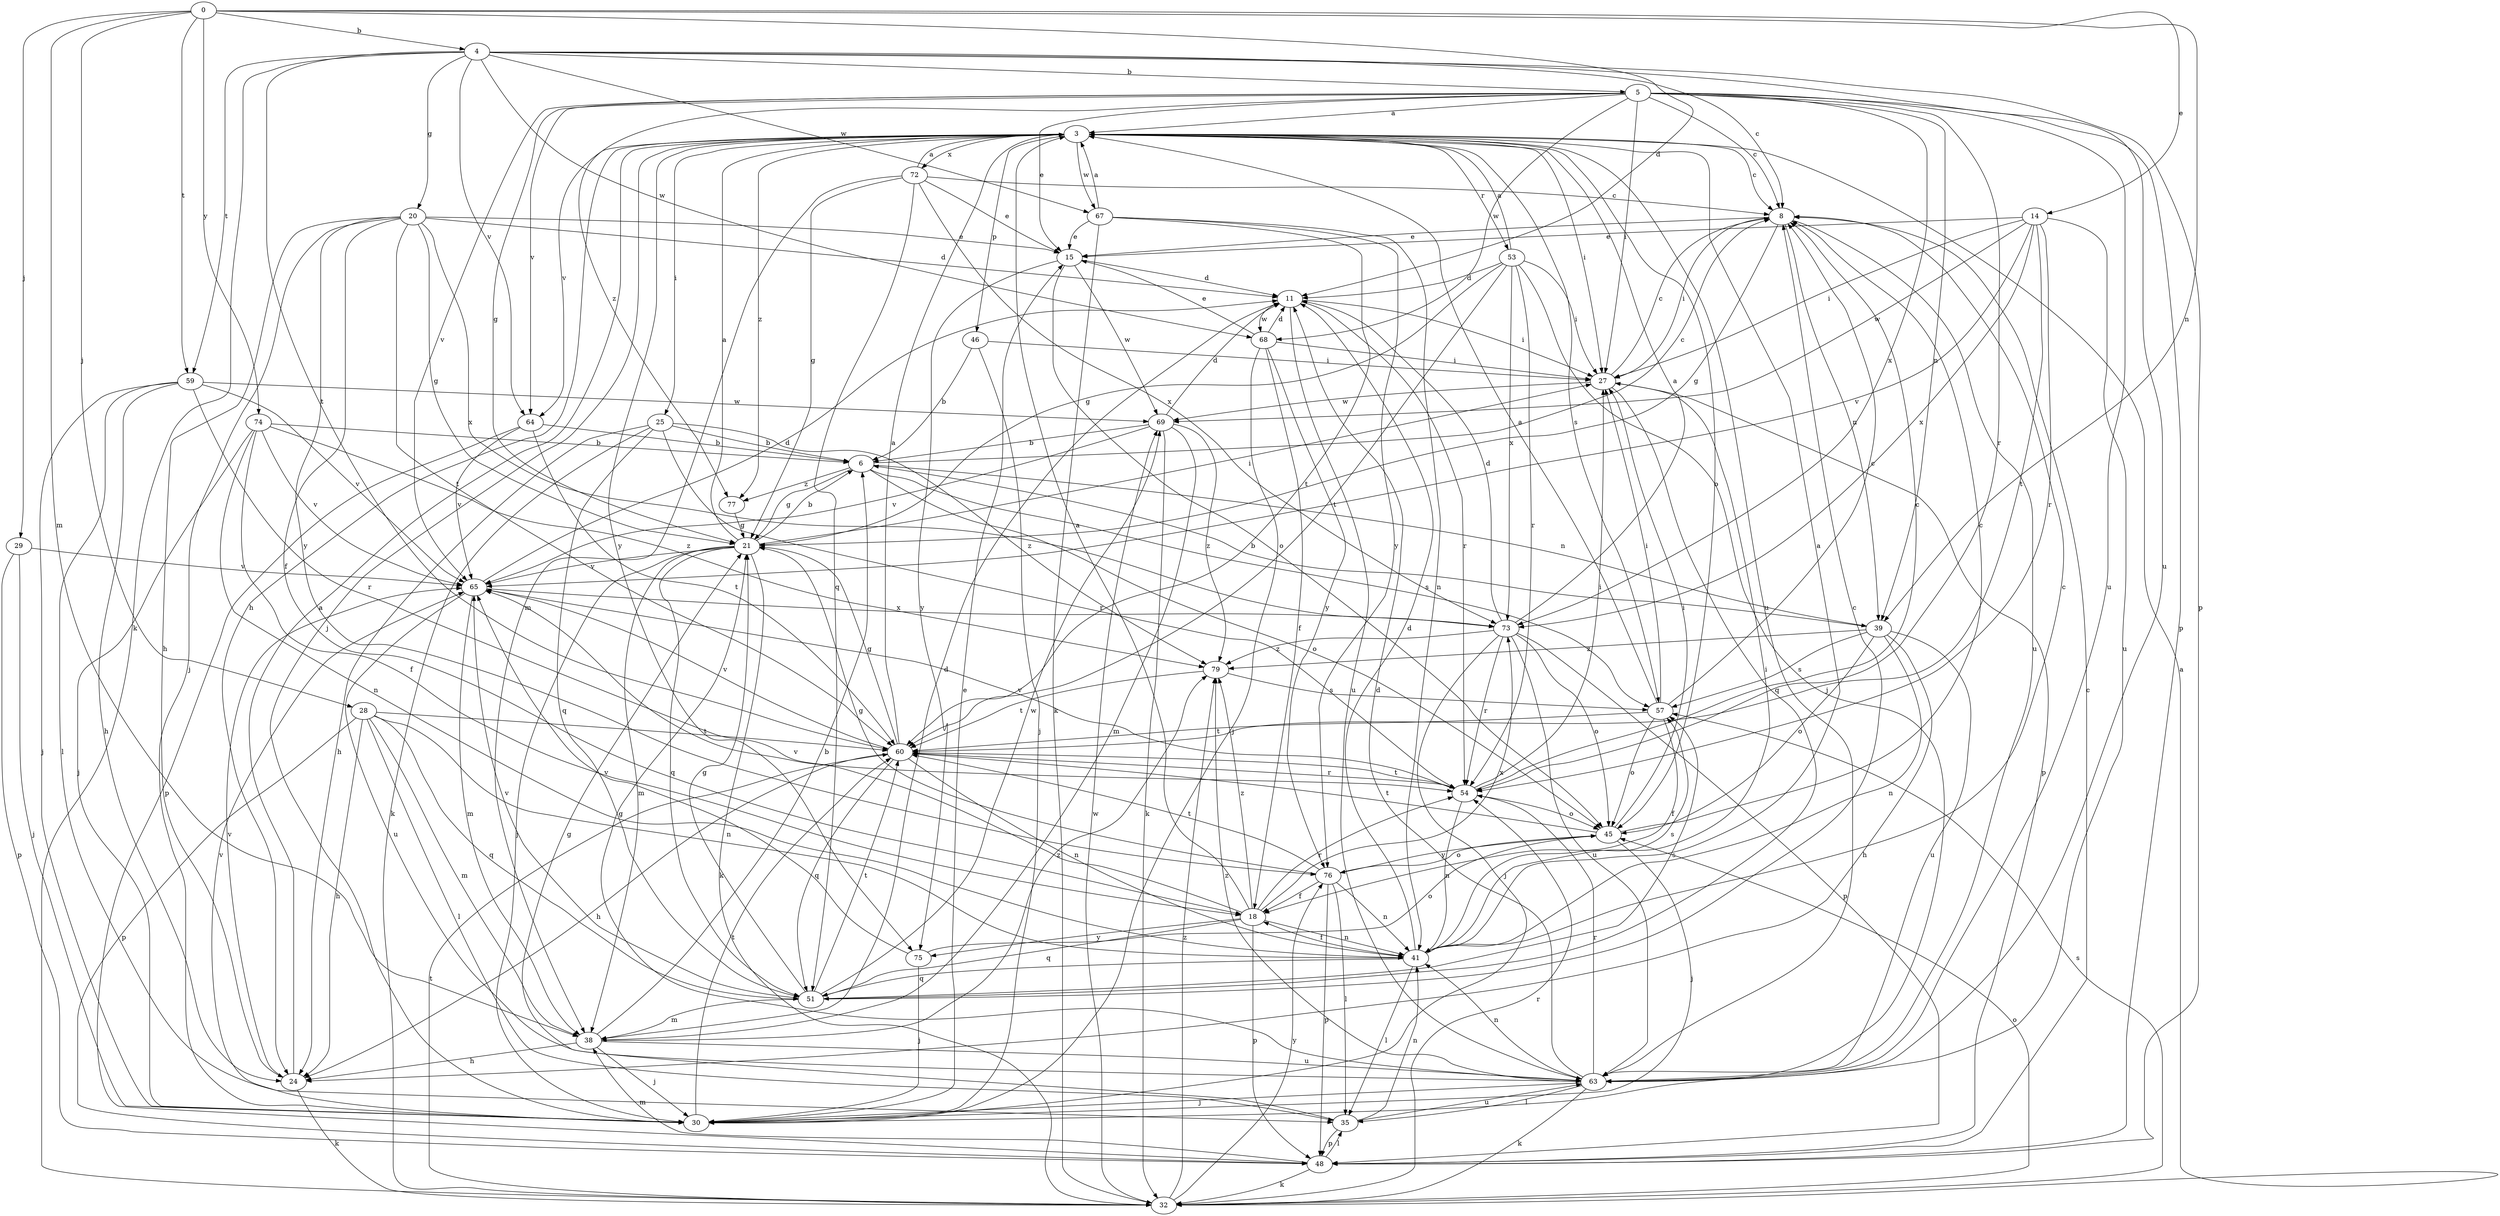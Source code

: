 strict digraph  {
0;
3;
4;
5;
6;
8;
11;
14;
15;
18;
20;
21;
24;
25;
27;
28;
29;
30;
32;
35;
38;
39;
41;
45;
46;
48;
51;
53;
54;
57;
59;
60;
63;
64;
65;
67;
68;
69;
72;
73;
74;
75;
76;
77;
79;
0 -> 4  [label=b];
0 -> 11  [label=d];
0 -> 14  [label=e];
0 -> 28  [label=j];
0 -> 29  [label=j];
0 -> 38  [label=m];
0 -> 39  [label=n];
0 -> 59  [label=t];
0 -> 74  [label=y];
3 -> 8  [label=c];
3 -> 24  [label=h];
3 -> 25  [label=i];
3 -> 27  [label=i];
3 -> 30  [label=j];
3 -> 45  [label=o];
3 -> 46  [label=p];
3 -> 53  [label=r];
3 -> 57  [label=s];
3 -> 63  [label=u];
3 -> 64  [label=v];
3 -> 67  [label=w];
3 -> 72  [label=x];
3 -> 75  [label=y];
3 -> 77  [label=z];
4 -> 5  [label=b];
4 -> 8  [label=c];
4 -> 20  [label=g];
4 -> 32  [label=k];
4 -> 48  [label=p];
4 -> 59  [label=t];
4 -> 60  [label=t];
4 -> 63  [label=u];
4 -> 64  [label=v];
4 -> 67  [label=w];
4 -> 68  [label=w];
5 -> 3  [label=a];
5 -> 8  [label=c];
5 -> 15  [label=e];
5 -> 21  [label=g];
5 -> 27  [label=i];
5 -> 39  [label=n];
5 -> 48  [label=p];
5 -> 54  [label=r];
5 -> 63  [label=u];
5 -> 64  [label=v];
5 -> 65  [label=v];
5 -> 68  [label=w];
5 -> 73  [label=x];
5 -> 77  [label=z];
6 -> 8  [label=c];
6 -> 21  [label=g];
6 -> 39  [label=n];
6 -> 45  [label=o];
6 -> 57  [label=s];
6 -> 77  [label=z];
8 -> 15  [label=e];
8 -> 21  [label=g];
8 -> 27  [label=i];
8 -> 39  [label=n];
8 -> 63  [label=u];
11 -> 27  [label=i];
11 -> 54  [label=r];
11 -> 63  [label=u];
11 -> 68  [label=w];
14 -> 15  [label=e];
14 -> 27  [label=i];
14 -> 54  [label=r];
14 -> 60  [label=t];
14 -> 63  [label=u];
14 -> 65  [label=v];
14 -> 69  [label=w];
14 -> 73  [label=x];
15 -> 11  [label=d];
15 -> 45  [label=o];
15 -> 69  [label=w];
15 -> 75  [label=y];
18 -> 3  [label=a];
18 -> 41  [label=n];
18 -> 48  [label=p];
18 -> 51  [label=q];
18 -> 54  [label=r];
18 -> 65  [label=v];
18 -> 73  [label=x];
18 -> 75  [label=y];
18 -> 79  [label=z];
20 -> 11  [label=d];
20 -> 15  [label=e];
20 -> 18  [label=f];
20 -> 21  [label=g];
20 -> 24  [label=h];
20 -> 30  [label=j];
20 -> 60  [label=t];
20 -> 73  [label=x];
20 -> 76  [label=y];
21 -> 3  [label=a];
21 -> 6  [label=b];
21 -> 27  [label=i];
21 -> 30  [label=j];
21 -> 32  [label=k];
21 -> 38  [label=m];
21 -> 51  [label=q];
21 -> 65  [label=v];
24 -> 3  [label=a];
24 -> 32  [label=k];
24 -> 65  [label=v];
25 -> 6  [label=b];
25 -> 24  [label=h];
25 -> 32  [label=k];
25 -> 51  [label=q];
25 -> 54  [label=r];
25 -> 79  [label=z];
27 -> 8  [label=c];
27 -> 48  [label=p];
27 -> 51  [label=q];
27 -> 69  [label=w];
28 -> 24  [label=h];
28 -> 35  [label=l];
28 -> 38  [label=m];
28 -> 41  [label=n];
28 -> 48  [label=p];
28 -> 51  [label=q];
28 -> 60  [label=t];
29 -> 30  [label=j];
29 -> 48  [label=p];
29 -> 65  [label=v];
30 -> 15  [label=e];
30 -> 60  [label=t];
30 -> 65  [label=v];
32 -> 3  [label=a];
32 -> 45  [label=o];
32 -> 54  [label=r];
32 -> 57  [label=s];
32 -> 60  [label=t];
32 -> 69  [label=w];
32 -> 76  [label=y];
32 -> 79  [label=z];
35 -> 21  [label=g];
35 -> 41  [label=n];
35 -> 48  [label=p];
35 -> 63  [label=u];
38 -> 6  [label=b];
38 -> 11  [label=d];
38 -> 24  [label=h];
38 -> 30  [label=j];
38 -> 63  [label=u];
38 -> 79  [label=z];
39 -> 6  [label=b];
39 -> 24  [label=h];
39 -> 41  [label=n];
39 -> 45  [label=o];
39 -> 57  [label=s];
39 -> 63  [label=u];
39 -> 79  [label=z];
41 -> 3  [label=a];
41 -> 8  [label=c];
41 -> 11  [label=d];
41 -> 18  [label=f];
41 -> 27  [label=i];
41 -> 35  [label=l];
41 -> 51  [label=q];
41 -> 57  [label=s];
45 -> 8  [label=c];
45 -> 27  [label=i];
45 -> 30  [label=j];
45 -> 60  [label=t];
45 -> 76  [label=y];
46 -> 6  [label=b];
46 -> 27  [label=i];
46 -> 30  [label=j];
48 -> 8  [label=c];
48 -> 32  [label=k];
48 -> 35  [label=l];
48 -> 38  [label=m];
51 -> 8  [label=c];
51 -> 21  [label=g];
51 -> 38  [label=m];
51 -> 57  [label=s];
51 -> 60  [label=t];
51 -> 65  [label=v];
51 -> 69  [label=w];
53 -> 3  [label=a];
53 -> 11  [label=d];
53 -> 21  [label=g];
53 -> 27  [label=i];
53 -> 30  [label=j];
53 -> 54  [label=r];
53 -> 60  [label=t];
53 -> 73  [label=x];
54 -> 8  [label=c];
54 -> 27  [label=i];
54 -> 41  [label=n];
54 -> 45  [label=o];
54 -> 60  [label=t];
54 -> 65  [label=v];
57 -> 3  [label=a];
57 -> 8  [label=c];
57 -> 18  [label=f];
57 -> 27  [label=i];
57 -> 45  [label=o];
57 -> 60  [label=t];
59 -> 24  [label=h];
59 -> 30  [label=j];
59 -> 35  [label=l];
59 -> 54  [label=r];
59 -> 65  [label=v];
59 -> 69  [label=w];
60 -> 3  [label=a];
60 -> 21  [label=g];
60 -> 24  [label=h];
60 -> 41  [label=n];
60 -> 51  [label=q];
60 -> 54  [label=r];
60 -> 65  [label=v];
63 -> 11  [label=d];
63 -> 21  [label=g];
63 -> 30  [label=j];
63 -> 32  [label=k];
63 -> 35  [label=l];
63 -> 41  [label=n];
63 -> 54  [label=r];
63 -> 79  [label=z];
64 -> 6  [label=b];
64 -> 48  [label=p];
64 -> 60  [label=t];
64 -> 65  [label=v];
65 -> 11  [label=d];
65 -> 38  [label=m];
65 -> 63  [label=u];
65 -> 73  [label=x];
67 -> 3  [label=a];
67 -> 15  [label=e];
67 -> 32  [label=k];
67 -> 41  [label=n];
67 -> 60  [label=t];
67 -> 76  [label=y];
68 -> 11  [label=d];
68 -> 15  [label=e];
68 -> 18  [label=f];
68 -> 27  [label=i];
68 -> 30  [label=j];
68 -> 76  [label=y];
69 -> 6  [label=b];
69 -> 11  [label=d];
69 -> 32  [label=k];
69 -> 38  [label=m];
69 -> 65  [label=v];
69 -> 79  [label=z];
72 -> 3  [label=a];
72 -> 8  [label=c];
72 -> 15  [label=e];
72 -> 21  [label=g];
72 -> 38  [label=m];
72 -> 51  [label=q];
72 -> 73  [label=x];
73 -> 3  [label=a];
73 -> 11  [label=d];
73 -> 30  [label=j];
73 -> 45  [label=o];
73 -> 48  [label=p];
73 -> 54  [label=r];
73 -> 63  [label=u];
73 -> 79  [label=z];
74 -> 6  [label=b];
74 -> 18  [label=f];
74 -> 30  [label=j];
74 -> 41  [label=n];
74 -> 65  [label=v];
74 -> 79  [label=z];
75 -> 30  [label=j];
75 -> 45  [label=o];
75 -> 65  [label=v];
76 -> 18  [label=f];
76 -> 21  [label=g];
76 -> 35  [label=l];
76 -> 41  [label=n];
76 -> 45  [label=o];
76 -> 48  [label=p];
76 -> 60  [label=t];
77 -> 21  [label=g];
79 -> 57  [label=s];
79 -> 60  [label=t];
}
